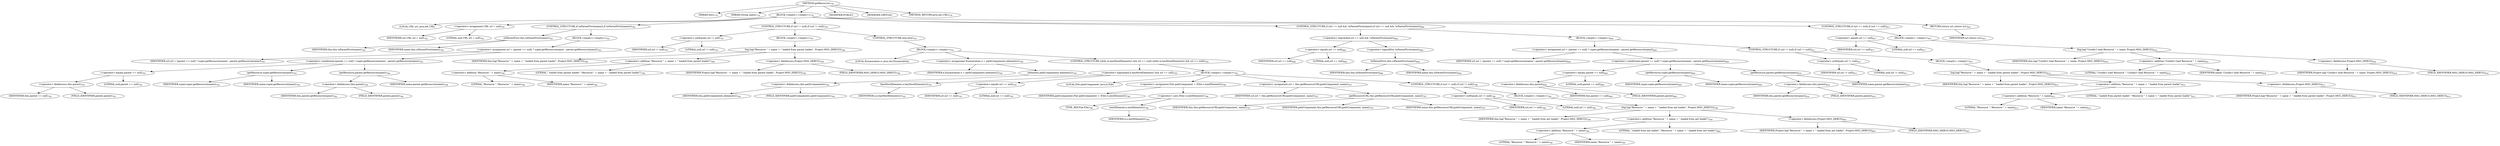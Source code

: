 digraph "getResource" {  
"1258" [label = <(METHOD,getResource)<SUB>778</SUB>> ]
"79" [label = <(PARAM,this)<SUB>778</SUB>> ]
"1259" [label = <(PARAM,String name)<SUB>778</SUB>> ]
"1260" [label = <(BLOCK,&lt;empty&gt;,&lt;empty&gt;)<SUB>778</SUB>> ]
"1261" [label = <(LOCAL,URL url: java.net.URL)> ]
"1262" [label = <(&lt;operator&gt;.assignment,URL url = null)<SUB>781</SUB>> ]
"1263" [label = <(IDENTIFIER,url,URL url = null)<SUB>781</SUB>> ]
"1264" [label = <(LITERAL,null,URL url = null)<SUB>781</SUB>> ]
"1265" [label = <(CONTROL_STRUCTURE,if (isParentFirst(name)),if (isParentFirst(name)))<SUB>782</SUB>> ]
"1266" [label = <(isParentFirst,this.isParentFirst(name))<SUB>782</SUB>> ]
"78" [label = <(IDENTIFIER,this,this.isParentFirst(name))<SUB>782</SUB>> ]
"1267" [label = <(IDENTIFIER,name,this.isParentFirst(name))<SUB>782</SUB>> ]
"1268" [label = <(BLOCK,&lt;empty&gt;,&lt;empty&gt;)<SUB>782</SUB>> ]
"1269" [label = <(&lt;operator&gt;.assignment,url = (parent == null) ? super.getResource(name) : parent.getResource(name))<SUB>783</SUB>> ]
"1270" [label = <(IDENTIFIER,url,url = (parent == null) ? super.getResource(name) : parent.getResource(name))<SUB>783</SUB>> ]
"1271" [label = <(&lt;operator&gt;.conditional,(parent == null) ? super.getResource(name) : parent.getResource(name))<SUB>783</SUB>> ]
"1272" [label = <(&lt;operator&gt;.equals,parent == null)<SUB>783</SUB>> ]
"1273" [label = <(&lt;operator&gt;.fieldAccess,this.parent)<SUB>783</SUB>> ]
"1274" [label = <(IDENTIFIER,this,parent == null)<SUB>783</SUB>> ]
"1275" [label = <(FIELD_IDENTIFIER,parent,parent)<SUB>783</SUB>> ]
"1276" [label = <(LITERAL,null,parent == null)<SUB>783</SUB>> ]
"1277" [label = <(getResource,super.getResource(name))<SUB>783</SUB>> ]
"1278" [label = <(IDENTIFIER,super,super.getResource(name))<SUB>783</SUB>> ]
"1279" [label = <(IDENTIFIER,name,super.getResource(name))<SUB>783</SUB>> ]
"1280" [label = <(getResource,parent.getResource(name))<SUB>784</SUB>> ]
"1281" [label = <(&lt;operator&gt;.fieldAccess,this.parent)<SUB>784</SUB>> ]
"1282" [label = <(IDENTIFIER,this,parent.getResource(name))<SUB>784</SUB>> ]
"1283" [label = <(FIELD_IDENTIFIER,parent,parent)<SUB>784</SUB>> ]
"1284" [label = <(IDENTIFIER,name,parent.getResource(name))<SUB>784</SUB>> ]
"1285" [label = <(CONTROL_STRUCTURE,if (url != null),if (url != null))<SUB>787</SUB>> ]
"1286" [label = <(&lt;operator&gt;.notEquals,url != null)<SUB>787</SUB>> ]
"1287" [label = <(IDENTIFIER,url,url != null)<SUB>787</SUB>> ]
"1288" [label = <(LITERAL,null,url != null)<SUB>787</SUB>> ]
"1289" [label = <(BLOCK,&lt;empty&gt;,&lt;empty&gt;)<SUB>787</SUB>> ]
"1290" [label = <(log,log(&quot;Resource &quot; + name + &quot; loaded from parent loader&quot;, Project.MSG_DEBUG))<SUB>788</SUB>> ]
"80" [label = <(IDENTIFIER,this,log(&quot;Resource &quot; + name + &quot; loaded from parent loader&quot;, Project.MSG_DEBUG))<SUB>788</SUB>> ]
"1291" [label = <(&lt;operator&gt;.addition,&quot;Resource &quot; + name + &quot; loaded from parent loader&quot;)<SUB>788</SUB>> ]
"1292" [label = <(&lt;operator&gt;.addition,&quot;Resource &quot; + name)<SUB>788</SUB>> ]
"1293" [label = <(LITERAL,&quot;Resource &quot;,&quot;Resource &quot; + name)<SUB>788</SUB>> ]
"1294" [label = <(IDENTIFIER,name,&quot;Resource &quot; + name)<SUB>788</SUB>> ]
"1295" [label = <(LITERAL,&quot; loaded from parent loader&quot;,&quot;Resource &quot; + name + &quot; loaded from parent loader&quot;)<SUB>788</SUB>> ]
"1296" [label = <(&lt;operator&gt;.fieldAccess,Project.MSG_DEBUG)<SUB>789</SUB>> ]
"1297" [label = <(IDENTIFIER,Project,log(&quot;Resource &quot; + name + &quot; loaded from parent loader&quot;, Project.MSG_DEBUG))<SUB>789</SUB>> ]
"1298" [label = <(FIELD_IDENTIFIER,MSG_DEBUG,MSG_DEBUG)<SUB>789</SUB>> ]
"1299" [label = <(CONTROL_STRUCTURE,else,else)<SUB>791</SUB>> ]
"1300" [label = <(BLOCK,&lt;empty&gt;,&lt;empty&gt;)<SUB>791</SUB>> ]
"1301" [label = <(LOCAL,Enumeration e: java.util.Enumeration)> ]
"1302" [label = <(&lt;operator&gt;.assignment,Enumeration e = pathComponents.elements())<SUB>794</SUB>> ]
"1303" [label = <(IDENTIFIER,e,Enumeration e = pathComponents.elements())<SUB>794</SUB>> ]
"1304" [label = <(elements,pathComponents.elements())<SUB>794</SUB>> ]
"1305" [label = <(&lt;operator&gt;.fieldAccess,this.pathComponents)<SUB>794</SUB>> ]
"1306" [label = <(IDENTIFIER,this,pathComponents.elements())<SUB>794</SUB>> ]
"1307" [label = <(FIELD_IDENTIFIER,pathComponents,pathComponents)<SUB>794</SUB>> ]
"1308" [label = <(CONTROL_STRUCTURE,while (e.hasMoreElements() &amp;&amp; url == null),while (e.hasMoreElements() &amp;&amp; url == null))<SUB>795</SUB>> ]
"1309" [label = <(&lt;operator&gt;.logicalAnd,e.hasMoreElements() &amp;&amp; url == null)<SUB>795</SUB>> ]
"1310" [label = <(hasMoreElements,e.hasMoreElements())<SUB>795</SUB>> ]
"1311" [label = <(IDENTIFIER,e,e.hasMoreElements())<SUB>795</SUB>> ]
"1312" [label = <(&lt;operator&gt;.equals,url == null)<SUB>795</SUB>> ]
"1313" [label = <(IDENTIFIER,url,url == null)<SUB>795</SUB>> ]
"1314" [label = <(LITERAL,null,url == null)<SUB>795</SUB>> ]
"1315" [label = <(BLOCK,&lt;empty&gt;,&lt;empty&gt;)<SUB>795</SUB>> ]
"1316" [label = <(LOCAL,File pathComponent: java.io.File)> ]
"1317" [label = <(&lt;operator&gt;.assignment,File pathComponent = (File) e.nextElement())<SUB>796</SUB>> ]
"1318" [label = <(IDENTIFIER,pathComponent,File pathComponent = (File) e.nextElement())<SUB>796</SUB>> ]
"1319" [label = <(&lt;operator&gt;.cast,(File) e.nextElement())<SUB>796</SUB>> ]
"1320" [label = <(TYPE_REF,File,File)<SUB>796</SUB>> ]
"1321" [label = <(nextElement,e.nextElement())<SUB>796</SUB>> ]
"1322" [label = <(IDENTIFIER,e,e.nextElement())<SUB>796</SUB>> ]
"1323" [label = <(&lt;operator&gt;.assignment,url = this.getResourceURL(pathComponent, name))<SUB>797</SUB>> ]
"1324" [label = <(IDENTIFIER,url,url = this.getResourceURL(pathComponent, name))<SUB>797</SUB>> ]
"1325" [label = <(getResourceURL,this.getResourceURL(pathComponent, name))<SUB>797</SUB>> ]
"81" [label = <(IDENTIFIER,this,this.getResourceURL(pathComponent, name))<SUB>797</SUB>> ]
"1326" [label = <(IDENTIFIER,pathComponent,this.getResourceURL(pathComponent, name))<SUB>797</SUB>> ]
"1327" [label = <(IDENTIFIER,name,this.getResourceURL(pathComponent, name))<SUB>797</SUB>> ]
"1328" [label = <(CONTROL_STRUCTURE,if (url != null),if (url != null))<SUB>798</SUB>> ]
"1329" [label = <(&lt;operator&gt;.notEquals,url != null)<SUB>798</SUB>> ]
"1330" [label = <(IDENTIFIER,url,url != null)<SUB>798</SUB>> ]
"1331" [label = <(LITERAL,null,url != null)<SUB>798</SUB>> ]
"1332" [label = <(BLOCK,&lt;empty&gt;,&lt;empty&gt;)<SUB>798</SUB>> ]
"1333" [label = <(log,log(&quot;Resource &quot; + name + &quot; loaded from ant loader&quot;, Project.MSG_DEBUG))<SUB>799</SUB>> ]
"82" [label = <(IDENTIFIER,this,log(&quot;Resource &quot; + name + &quot; loaded from ant loader&quot;, Project.MSG_DEBUG))<SUB>799</SUB>> ]
"1334" [label = <(&lt;operator&gt;.addition,&quot;Resource &quot; + name + &quot; loaded from ant loader&quot;)<SUB>799</SUB>> ]
"1335" [label = <(&lt;operator&gt;.addition,&quot;Resource &quot; + name)<SUB>799</SUB>> ]
"1336" [label = <(LITERAL,&quot;Resource &quot;,&quot;Resource &quot; + name)<SUB>799</SUB>> ]
"1337" [label = <(IDENTIFIER,name,&quot;Resource &quot; + name)<SUB>799</SUB>> ]
"1338" [label = <(LITERAL,&quot; loaded from ant loader&quot;,&quot;Resource &quot; + name + &quot; loaded from ant loader&quot;)<SUB>800</SUB>> ]
"1339" [label = <(&lt;operator&gt;.fieldAccess,Project.MSG_DEBUG)<SUB>801</SUB>> ]
"1340" [label = <(IDENTIFIER,Project,log(&quot;Resource &quot; + name + &quot; loaded from ant loader&quot;, Project.MSG_DEBUG))<SUB>801</SUB>> ]
"1341" [label = <(FIELD_IDENTIFIER,MSG_DEBUG,MSG_DEBUG)<SUB>801</SUB>> ]
"1342" [label = <(CONTROL_STRUCTURE,if (url == null &amp;&amp; !isParentFirst(name)),if (url == null &amp;&amp; !isParentFirst(name)))<SUB>806</SUB>> ]
"1343" [label = <(&lt;operator&gt;.logicalAnd,url == null &amp;&amp; !isParentFirst(name))<SUB>806</SUB>> ]
"1344" [label = <(&lt;operator&gt;.equals,url == null)<SUB>806</SUB>> ]
"1345" [label = <(IDENTIFIER,url,url == null)<SUB>806</SUB>> ]
"1346" [label = <(LITERAL,null,url == null)<SUB>806</SUB>> ]
"1347" [label = <(&lt;operator&gt;.logicalNot,!isParentFirst(name))<SUB>806</SUB>> ]
"1348" [label = <(isParentFirst,this.isParentFirst(name))<SUB>806</SUB>> ]
"83" [label = <(IDENTIFIER,this,this.isParentFirst(name))<SUB>806</SUB>> ]
"1349" [label = <(IDENTIFIER,name,this.isParentFirst(name))<SUB>806</SUB>> ]
"1350" [label = <(BLOCK,&lt;empty&gt;,&lt;empty&gt;)<SUB>806</SUB>> ]
"1351" [label = <(&lt;operator&gt;.assignment,url = (parent == null) ? super.getResource(name) : parent.getResource(name))<SUB>809</SUB>> ]
"1352" [label = <(IDENTIFIER,url,url = (parent == null) ? super.getResource(name) : parent.getResource(name))<SUB>809</SUB>> ]
"1353" [label = <(&lt;operator&gt;.conditional,(parent == null) ? super.getResource(name) : parent.getResource(name))<SUB>809</SUB>> ]
"1354" [label = <(&lt;operator&gt;.equals,parent == null)<SUB>809</SUB>> ]
"1355" [label = <(&lt;operator&gt;.fieldAccess,this.parent)<SUB>809</SUB>> ]
"1356" [label = <(IDENTIFIER,this,parent == null)<SUB>809</SUB>> ]
"1357" [label = <(FIELD_IDENTIFIER,parent,parent)<SUB>809</SUB>> ]
"1358" [label = <(LITERAL,null,parent == null)<SUB>809</SUB>> ]
"1359" [label = <(getResource,super.getResource(name))<SUB>809</SUB>> ]
"1360" [label = <(IDENTIFIER,super,super.getResource(name))<SUB>809</SUB>> ]
"1361" [label = <(IDENTIFIER,name,super.getResource(name))<SUB>809</SUB>> ]
"1362" [label = <(getResource,parent.getResource(name))<SUB>810</SUB>> ]
"1363" [label = <(&lt;operator&gt;.fieldAccess,this.parent)<SUB>810</SUB>> ]
"1364" [label = <(IDENTIFIER,this,parent.getResource(name))<SUB>810</SUB>> ]
"1365" [label = <(FIELD_IDENTIFIER,parent,parent)<SUB>810</SUB>> ]
"1366" [label = <(IDENTIFIER,name,parent.getResource(name))<SUB>810</SUB>> ]
"1367" [label = <(CONTROL_STRUCTURE,if (url != null),if (url != null))<SUB>811</SUB>> ]
"1368" [label = <(&lt;operator&gt;.notEquals,url != null)<SUB>811</SUB>> ]
"1369" [label = <(IDENTIFIER,url,url != null)<SUB>811</SUB>> ]
"1370" [label = <(LITERAL,null,url != null)<SUB>811</SUB>> ]
"1371" [label = <(BLOCK,&lt;empty&gt;,&lt;empty&gt;)<SUB>811</SUB>> ]
"1372" [label = <(log,log(&quot;Resource &quot; + name + &quot; loaded from parent loader&quot;, Project.MSG_DEBUG))<SUB>812</SUB>> ]
"84" [label = <(IDENTIFIER,this,log(&quot;Resource &quot; + name + &quot; loaded from parent loader&quot;, Project.MSG_DEBUG))<SUB>812</SUB>> ]
"1373" [label = <(&lt;operator&gt;.addition,&quot;Resource &quot; + name + &quot; loaded from parent loader&quot;)<SUB>812</SUB>> ]
"1374" [label = <(&lt;operator&gt;.addition,&quot;Resource &quot; + name)<SUB>812</SUB>> ]
"1375" [label = <(LITERAL,&quot;Resource &quot;,&quot;Resource &quot; + name)<SUB>812</SUB>> ]
"1376" [label = <(IDENTIFIER,name,&quot;Resource &quot; + name)<SUB>812</SUB>> ]
"1377" [label = <(LITERAL,&quot; loaded from parent loader&quot;,&quot;Resource &quot; + name + &quot; loaded from parent loader&quot;)<SUB>812</SUB>> ]
"1378" [label = <(&lt;operator&gt;.fieldAccess,Project.MSG_DEBUG)<SUB>813</SUB>> ]
"1379" [label = <(IDENTIFIER,Project,log(&quot;Resource &quot; + name + &quot; loaded from parent loader&quot;, Project.MSG_DEBUG))<SUB>813</SUB>> ]
"1380" [label = <(FIELD_IDENTIFIER,MSG_DEBUG,MSG_DEBUG)<SUB>813</SUB>> ]
"1381" [label = <(CONTROL_STRUCTURE,if (url == null),if (url == null))<SUB>817</SUB>> ]
"1382" [label = <(&lt;operator&gt;.equals,url == null)<SUB>817</SUB>> ]
"1383" [label = <(IDENTIFIER,url,url == null)<SUB>817</SUB>> ]
"1384" [label = <(LITERAL,null,url == null)<SUB>817</SUB>> ]
"1385" [label = <(BLOCK,&lt;empty&gt;,&lt;empty&gt;)<SUB>817</SUB>> ]
"1386" [label = <(log,log(&quot;Couldn't load Resource &quot; + name, Project.MSG_DEBUG))<SUB>818</SUB>> ]
"85" [label = <(IDENTIFIER,this,log(&quot;Couldn't load Resource &quot; + name, Project.MSG_DEBUG))<SUB>818</SUB>> ]
"1387" [label = <(&lt;operator&gt;.addition,&quot;Couldn't load Resource &quot; + name)<SUB>818</SUB>> ]
"1388" [label = <(LITERAL,&quot;Couldn't load Resource &quot;,&quot;Couldn't load Resource &quot; + name)<SUB>818</SUB>> ]
"1389" [label = <(IDENTIFIER,name,&quot;Couldn't load Resource &quot; + name)<SUB>818</SUB>> ]
"1390" [label = <(&lt;operator&gt;.fieldAccess,Project.MSG_DEBUG)<SUB>818</SUB>> ]
"1391" [label = <(IDENTIFIER,Project,log(&quot;Couldn't load Resource &quot; + name, Project.MSG_DEBUG))<SUB>818</SUB>> ]
"1392" [label = <(FIELD_IDENTIFIER,MSG_DEBUG,MSG_DEBUG)<SUB>818</SUB>> ]
"1393" [label = <(RETURN,return url;,return url;)<SUB>821</SUB>> ]
"1394" [label = <(IDENTIFIER,url,return url;)<SUB>821</SUB>> ]
"1395" [label = <(MODIFIER,PUBLIC)> ]
"1396" [label = <(MODIFIER,VIRTUAL)> ]
"1397" [label = <(METHOD_RETURN,java.net.URL)<SUB>778</SUB>> ]
  "1258" -> "79" 
  "1258" -> "1259" 
  "1258" -> "1260" 
  "1258" -> "1395" 
  "1258" -> "1396" 
  "1258" -> "1397" 
  "1260" -> "1261" 
  "1260" -> "1262" 
  "1260" -> "1265" 
  "1260" -> "1285" 
  "1260" -> "1342" 
  "1260" -> "1381" 
  "1260" -> "1393" 
  "1262" -> "1263" 
  "1262" -> "1264" 
  "1265" -> "1266" 
  "1265" -> "1268" 
  "1266" -> "78" 
  "1266" -> "1267" 
  "1268" -> "1269" 
  "1269" -> "1270" 
  "1269" -> "1271" 
  "1271" -> "1272" 
  "1271" -> "1277" 
  "1271" -> "1280" 
  "1272" -> "1273" 
  "1272" -> "1276" 
  "1273" -> "1274" 
  "1273" -> "1275" 
  "1277" -> "1278" 
  "1277" -> "1279" 
  "1280" -> "1281" 
  "1280" -> "1284" 
  "1281" -> "1282" 
  "1281" -> "1283" 
  "1285" -> "1286" 
  "1285" -> "1289" 
  "1285" -> "1299" 
  "1286" -> "1287" 
  "1286" -> "1288" 
  "1289" -> "1290" 
  "1290" -> "80" 
  "1290" -> "1291" 
  "1290" -> "1296" 
  "1291" -> "1292" 
  "1291" -> "1295" 
  "1292" -> "1293" 
  "1292" -> "1294" 
  "1296" -> "1297" 
  "1296" -> "1298" 
  "1299" -> "1300" 
  "1300" -> "1301" 
  "1300" -> "1302" 
  "1300" -> "1308" 
  "1302" -> "1303" 
  "1302" -> "1304" 
  "1304" -> "1305" 
  "1305" -> "1306" 
  "1305" -> "1307" 
  "1308" -> "1309" 
  "1308" -> "1315" 
  "1309" -> "1310" 
  "1309" -> "1312" 
  "1310" -> "1311" 
  "1312" -> "1313" 
  "1312" -> "1314" 
  "1315" -> "1316" 
  "1315" -> "1317" 
  "1315" -> "1323" 
  "1315" -> "1328" 
  "1317" -> "1318" 
  "1317" -> "1319" 
  "1319" -> "1320" 
  "1319" -> "1321" 
  "1321" -> "1322" 
  "1323" -> "1324" 
  "1323" -> "1325" 
  "1325" -> "81" 
  "1325" -> "1326" 
  "1325" -> "1327" 
  "1328" -> "1329" 
  "1328" -> "1332" 
  "1329" -> "1330" 
  "1329" -> "1331" 
  "1332" -> "1333" 
  "1333" -> "82" 
  "1333" -> "1334" 
  "1333" -> "1339" 
  "1334" -> "1335" 
  "1334" -> "1338" 
  "1335" -> "1336" 
  "1335" -> "1337" 
  "1339" -> "1340" 
  "1339" -> "1341" 
  "1342" -> "1343" 
  "1342" -> "1350" 
  "1343" -> "1344" 
  "1343" -> "1347" 
  "1344" -> "1345" 
  "1344" -> "1346" 
  "1347" -> "1348" 
  "1348" -> "83" 
  "1348" -> "1349" 
  "1350" -> "1351" 
  "1350" -> "1367" 
  "1351" -> "1352" 
  "1351" -> "1353" 
  "1353" -> "1354" 
  "1353" -> "1359" 
  "1353" -> "1362" 
  "1354" -> "1355" 
  "1354" -> "1358" 
  "1355" -> "1356" 
  "1355" -> "1357" 
  "1359" -> "1360" 
  "1359" -> "1361" 
  "1362" -> "1363" 
  "1362" -> "1366" 
  "1363" -> "1364" 
  "1363" -> "1365" 
  "1367" -> "1368" 
  "1367" -> "1371" 
  "1368" -> "1369" 
  "1368" -> "1370" 
  "1371" -> "1372" 
  "1372" -> "84" 
  "1372" -> "1373" 
  "1372" -> "1378" 
  "1373" -> "1374" 
  "1373" -> "1377" 
  "1374" -> "1375" 
  "1374" -> "1376" 
  "1378" -> "1379" 
  "1378" -> "1380" 
  "1381" -> "1382" 
  "1381" -> "1385" 
  "1382" -> "1383" 
  "1382" -> "1384" 
  "1385" -> "1386" 
  "1386" -> "85" 
  "1386" -> "1387" 
  "1386" -> "1390" 
  "1387" -> "1388" 
  "1387" -> "1389" 
  "1390" -> "1391" 
  "1390" -> "1392" 
  "1393" -> "1394" 
}
